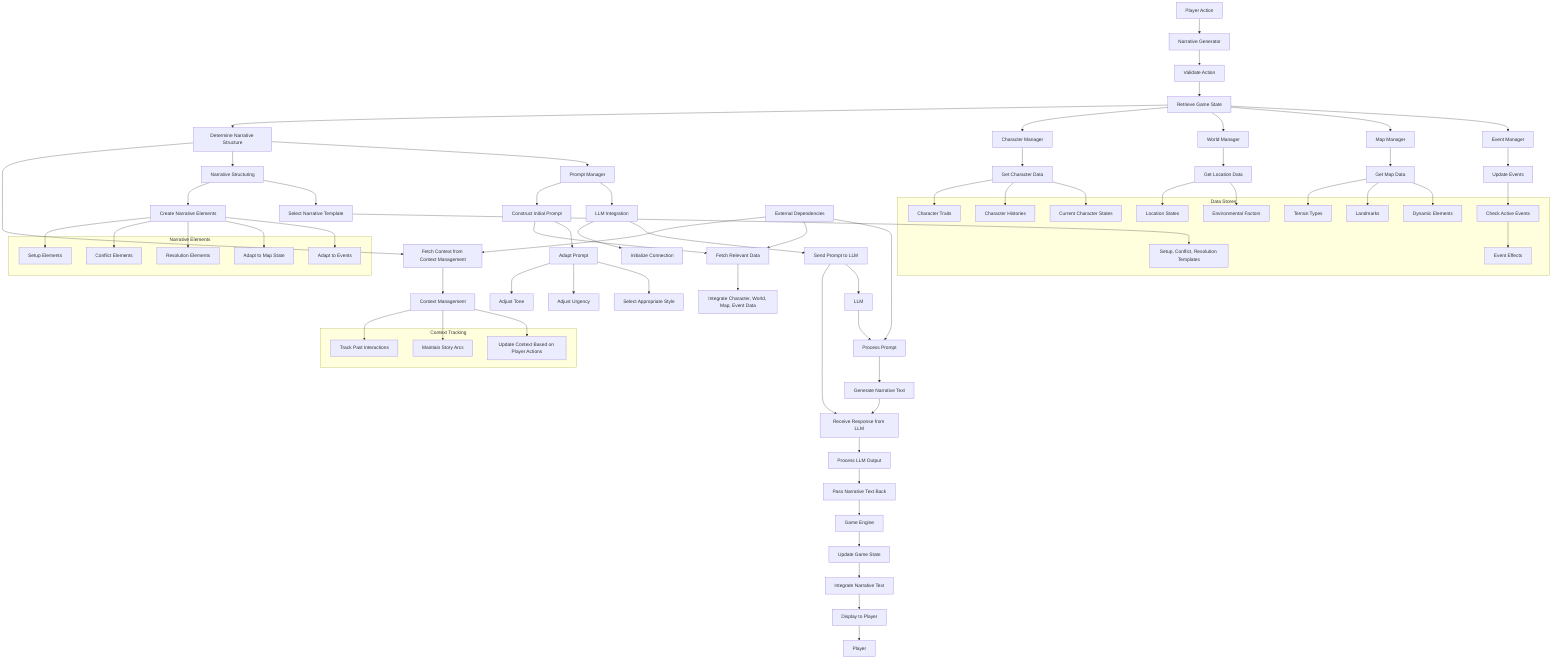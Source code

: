 graph TD
    A[Player Action] --> B[Narrative Generator]

    %% Narrative Generator Detailed Breakdown
    B --> B1[Validate Action]
    B1 --> B2[Retrieve Game State]
    B2 --> B3[Determine Narrative Structure]
    B3 --> B4[Fetch Context from Context Management]

    %% Character Manager Interaction
    B2 --> C[Character Manager]
    C --> C1[Get Character Data]
    C1 --> C2[Character Traits]
    C1 --> C3[Character Histories]
    C1 --> C4[Current Character States]

    %% World Manager Interaction
    B2 --> D[World Manager]
    D --> D1[Get Location Data]
    D1 --> D2[Location States]
    D1 --> D3[Environmental Factors]

    %% Map Manager Interaction
    B2 --> M[Map Manager] 
    %% New component
    M --> M1[Get Map Data]
    M1 --> M2[Terrain Types]
    M1 --> M3[Landmarks]
    M1 --> M4[Dynamic Elements]

    %% Event Manager Interaction
    B2 --> N[Event Manager] 
    %% New component
    N --> N1[Update Events]
    N1 --> N2[Check Active Events]
    N2 --> N3[Event Effects]

    %% Context Management Interaction
    B4 --> F[Context Management]
    F --> F1[Track Past Interactions]
    F --> F2[Maintain Story Arcs]
    F --> F3[Update Context Based on Player Actions]

    %% Narrative Structuring Detailed Breakdown
    B3 --> E[Narrative Structuring]
    E --> E1[Create Narrative Elements]
    E1 --> E2[Setup Elements]
    E1 --> E3[Conflict Elements]
    E1 --> E4[Resolution Elements]
    E1 --> E7[Adapt to Map State] 
    %% Interaction with Map
    E1 --> E8[Adapt to Events] 
    %% Interaction with Event Manager
    E --> E5[Select Narrative Template]
    E5 --> E6[Setup, Conflict, Resolution Templates]

    %% Prompt Manager Detailed Breakdown
    B3 --> P[Prompt Manager]
    P --> P1[Construct Initial Prompt]
    P1 --> P2[Fetch Relevant Data]
    P2 --> P3[Integrate Character, World, Map, Event Data]
    P1 --> P4[Adapt Prompt]
    P4 --> P5[Adjust Tone]
    P4 --> P6[Adjust Urgency]
    P4 --> P7[Select Appropriate Style]

    %% LLM Integration Detailed Breakdown
    P --> S[LLM Integration]
    S --> S1[Initialize Connection]
    S --> S2[Send Prompt to LLM]
    S2 --> S3[Receive Response from LLM]
    S3 --> S4[Process LLM Output]
    S4 --> S5[Pass Narrative Text Back]

    %% LLM Detailed Breakdown
    S2 --> W[LLM]
    W --> W1[Process Prompt]
    W1 --> W2[Generate Narrative Text]
    W2 --> S3

    %% Game Engine Detailed Breakdown
    S5 --> Y[Game Engine]
    Y --> Y1[Update Game State]
    Y1 --> Y2[Integrate Narrative Text]
    Y2 --> Y3[Display to Player]
    Y3 --> Player

    %% External Data and Dependencies
    G[External Dependencies] --> B4
    G --> P2
    G --> W1

    %% Data Stores
    subgraph Data Stores
        C2
        C3
        C4
        D2
        D3
        M2 
        M3 
        M4 
        E6
        N2 
        N3 
    end

    %% Context Tracking
    subgraph Context Tracking
        F1
        F2
        F3
    end

    %% Narrative Elements
    subgraph Narrative Elements
        E2
        E3
        E4
        E7 
        E8 
    end